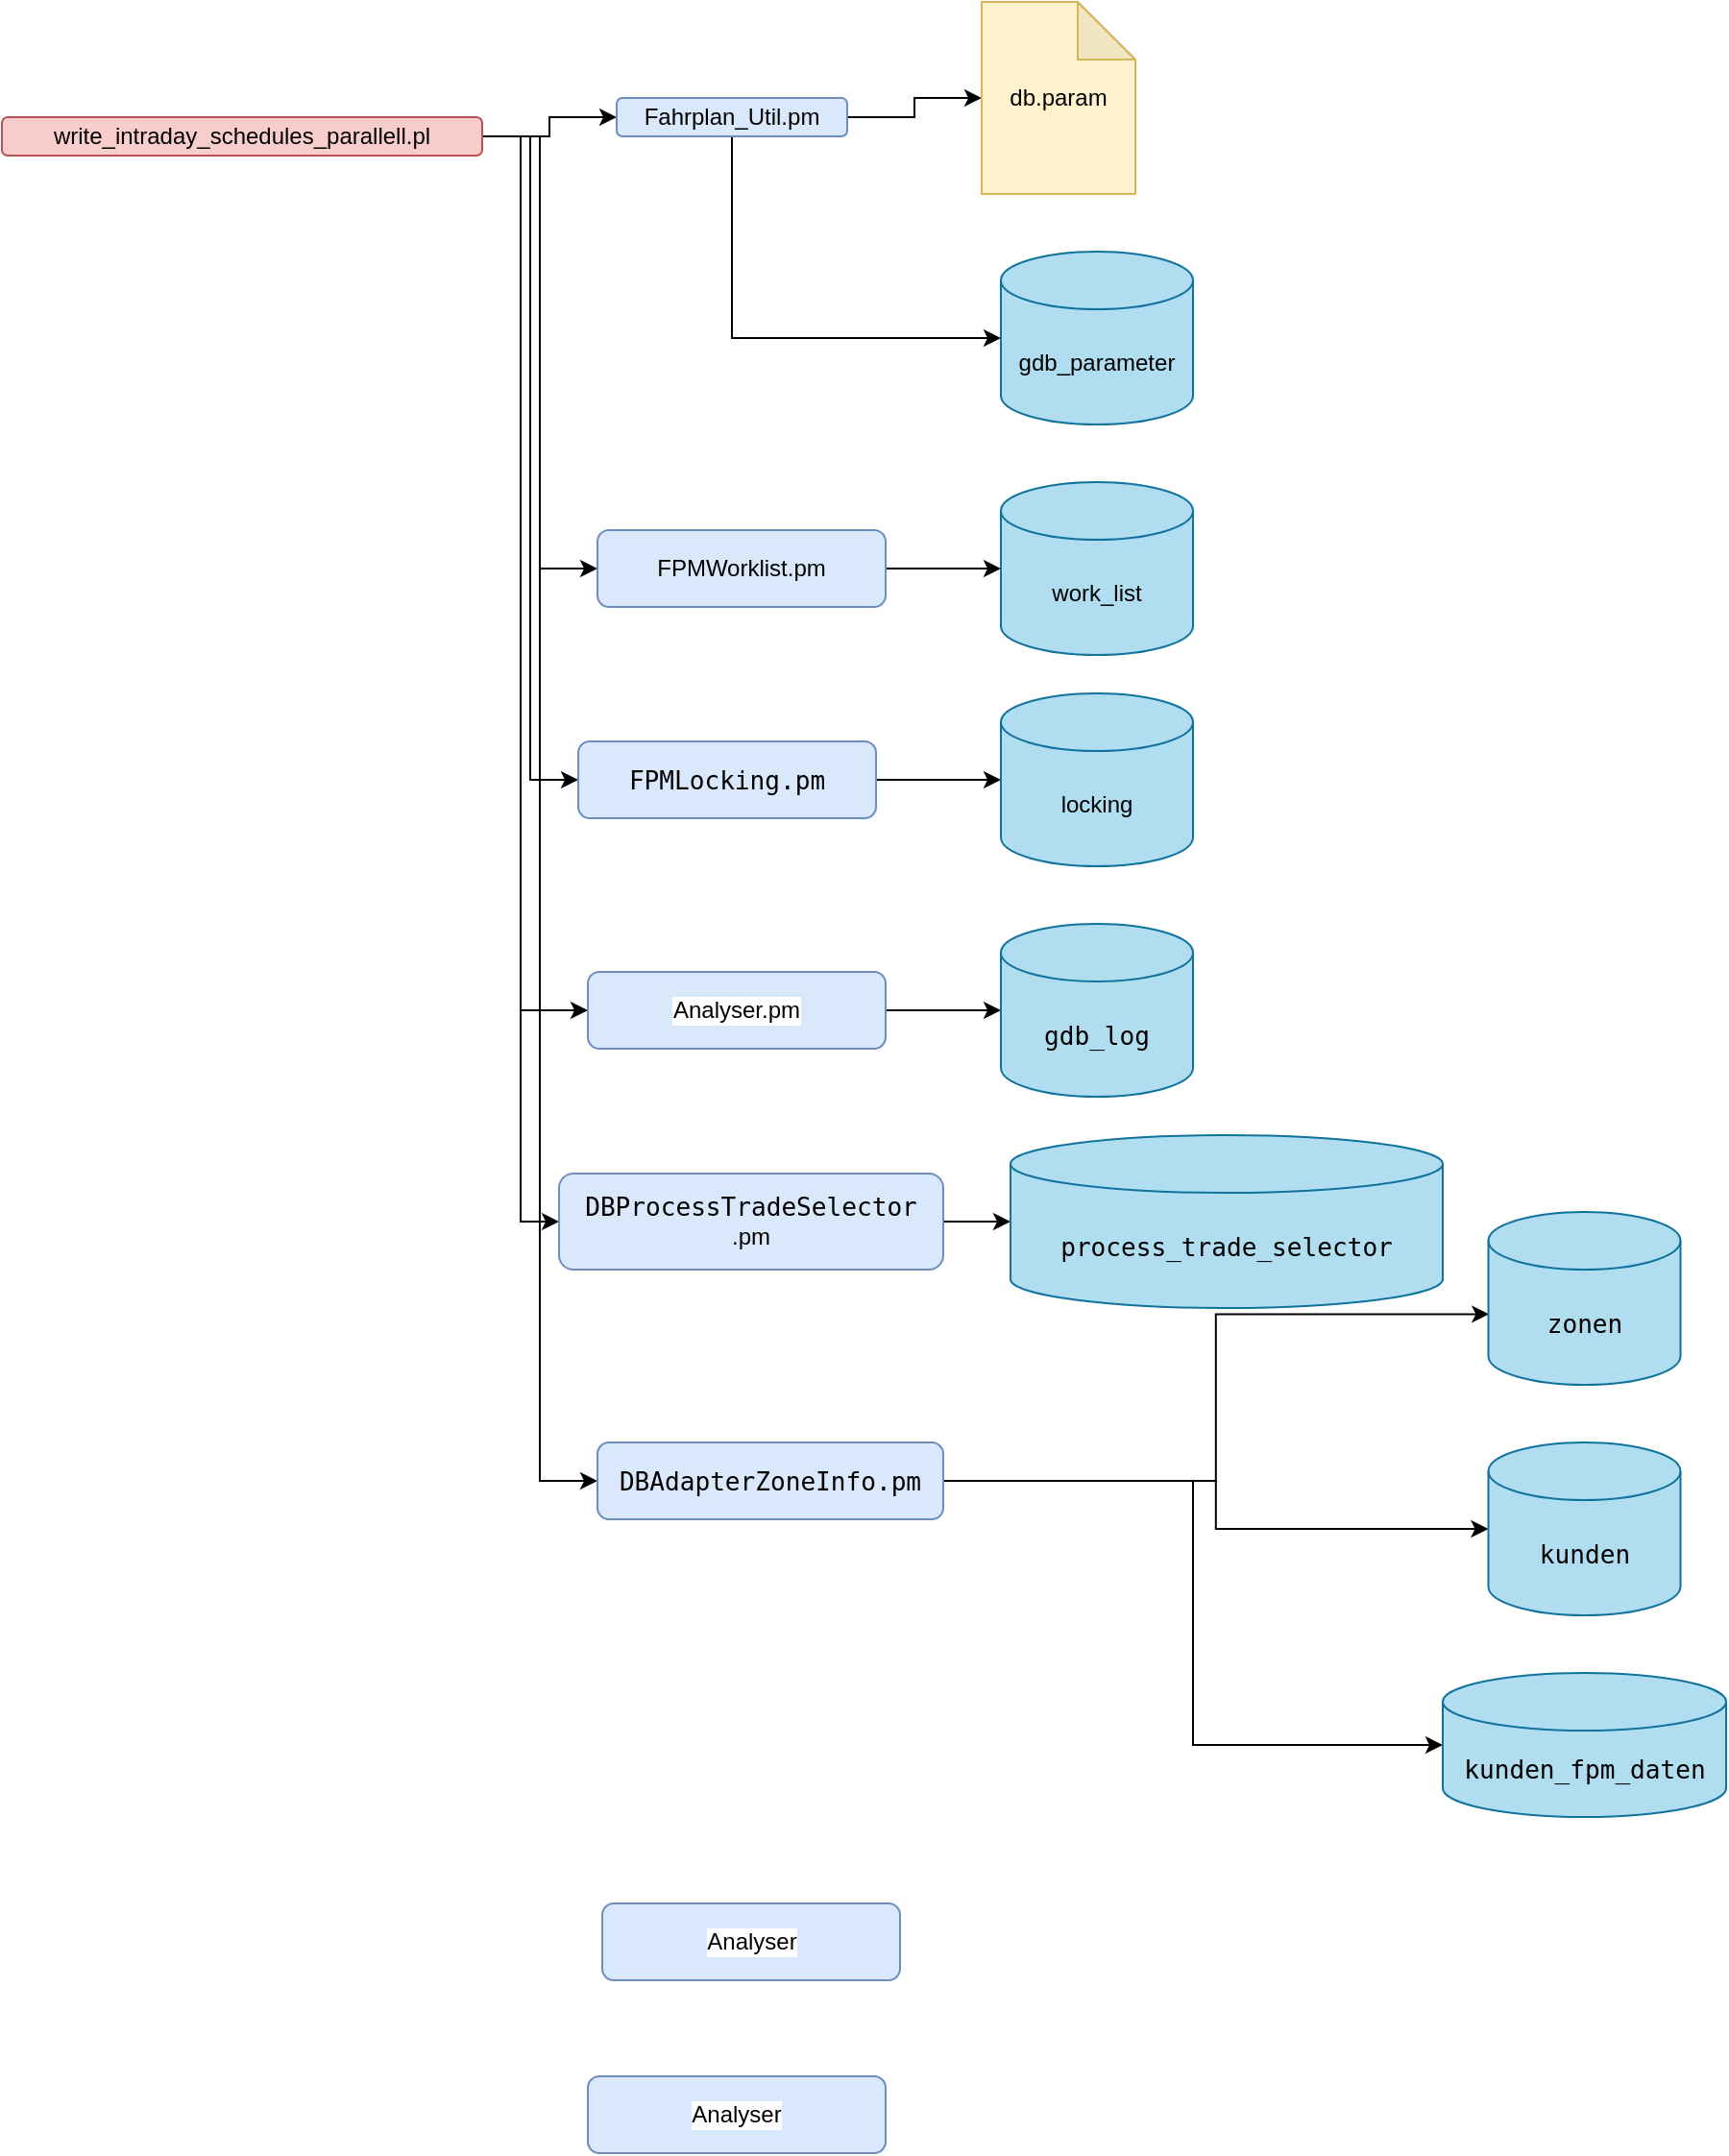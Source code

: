 <mxfile version="21.6.1" type="github">
  <diagram name="Page-1" id="zQvrsa_LNWWRSQABn7Fb">
    <mxGraphModel dx="1687" dy="878" grid="1" gridSize="10" guides="1" tooltips="1" connect="1" arrows="1" fold="1" page="1" pageScale="1" pageWidth="3300" pageHeight="4681" math="0" shadow="0">
      <root>
        <mxCell id="0" />
        <mxCell id="1" parent="0" />
        <mxCell id="_9pvVLFJd0tGa-DbQn_L-3" style="edgeStyle=orthogonalEdgeStyle;rounded=0;orthogonalLoop=1;jettySize=auto;html=1;exitX=1;exitY=0.5;exitDx=0;exitDy=0;entryX=0;entryY=0.5;entryDx=0;entryDy=0;" edge="1" parent="1" source="_9pvVLFJd0tGa-DbQn_L-1" target="_9pvVLFJd0tGa-DbQn_L-2">
          <mxGeometry relative="1" as="geometry" />
        </mxCell>
        <mxCell id="_9pvVLFJd0tGa-DbQn_L-11" style="edgeStyle=orthogonalEdgeStyle;rounded=0;orthogonalLoop=1;jettySize=auto;html=1;exitX=1;exitY=0.5;exitDx=0;exitDy=0;entryX=0;entryY=0.5;entryDx=0;entryDy=0;" edge="1" parent="1" source="_9pvVLFJd0tGa-DbQn_L-1" target="_9pvVLFJd0tGa-DbQn_L-9">
          <mxGeometry relative="1" as="geometry" />
        </mxCell>
        <mxCell id="_9pvVLFJd0tGa-DbQn_L-15" style="edgeStyle=orthogonalEdgeStyle;rounded=0;orthogonalLoop=1;jettySize=auto;html=1;exitX=1;exitY=0.5;exitDx=0;exitDy=0;entryX=0;entryY=0.5;entryDx=0;entryDy=0;" edge="1" parent="1" source="_9pvVLFJd0tGa-DbQn_L-1" target="_9pvVLFJd0tGa-DbQn_L-13">
          <mxGeometry relative="1" as="geometry" />
        </mxCell>
        <mxCell id="_9pvVLFJd0tGa-DbQn_L-19" style="edgeStyle=orthogonalEdgeStyle;rounded=0;orthogonalLoop=1;jettySize=auto;html=1;exitX=1;exitY=0.5;exitDx=0;exitDy=0;entryX=0;entryY=0.5;entryDx=0;entryDy=0;" edge="1" parent="1" source="_9pvVLFJd0tGa-DbQn_L-1" target="_9pvVLFJd0tGa-DbQn_L-17">
          <mxGeometry relative="1" as="geometry">
            <Array as="points">
              <mxPoint x="350" y="210" />
              <mxPoint x="350" y="665" />
            </Array>
          </mxGeometry>
        </mxCell>
        <mxCell id="_9pvVLFJd0tGa-DbQn_L-27" style="edgeStyle=orthogonalEdgeStyle;rounded=0;orthogonalLoop=1;jettySize=auto;html=1;exitX=1;exitY=0.5;exitDx=0;exitDy=0;entryX=0;entryY=0.5;entryDx=0;entryDy=0;" edge="1" parent="1" source="_9pvVLFJd0tGa-DbQn_L-1" target="_9pvVLFJd0tGa-DbQn_L-21">
          <mxGeometry relative="1" as="geometry" />
        </mxCell>
        <mxCell id="_9pvVLFJd0tGa-DbQn_L-35" style="edgeStyle=orthogonalEdgeStyle;rounded=0;orthogonalLoop=1;jettySize=auto;html=1;exitX=1;exitY=0.5;exitDx=0;exitDy=0;entryX=0;entryY=0.5;entryDx=0;entryDy=0;" edge="1" parent="1" source="_9pvVLFJd0tGa-DbQn_L-1" target="_9pvVLFJd0tGa-DbQn_L-22">
          <mxGeometry relative="1" as="geometry" />
        </mxCell>
        <mxCell id="_9pvVLFJd0tGa-DbQn_L-1" value="write_intraday_schedules_parallell.pl&lt;style type=&quot;text/css&quot;&gt;p, li { white-space: pre-wrap; }&lt;/style&gt;" style="rounded=1;whiteSpace=wrap;html=1;align=center;verticalAlign=middle;labelBackgroundColor=none;labelBorderColor=none;fillColor=#f8cecc;strokeColor=#b85450;" vertex="1" parent="1">
          <mxGeometry x="80" y="200" width="250" height="20" as="geometry" />
        </mxCell>
        <mxCell id="_9pvVLFJd0tGa-DbQn_L-6" style="edgeStyle=orthogonalEdgeStyle;rounded=0;orthogonalLoop=1;jettySize=auto;html=1;exitX=1;exitY=0.5;exitDx=0;exitDy=0;entryX=0;entryY=0.5;entryDx=0;entryDy=0;entryPerimeter=0;" edge="1" parent="1" source="_9pvVLFJd0tGa-DbQn_L-2" target="_9pvVLFJd0tGa-DbQn_L-5">
          <mxGeometry relative="1" as="geometry" />
        </mxCell>
        <mxCell id="_9pvVLFJd0tGa-DbQn_L-8" style="edgeStyle=orthogonalEdgeStyle;rounded=0;orthogonalLoop=1;jettySize=auto;html=1;exitX=0.5;exitY=1;exitDx=0;exitDy=0;entryX=0;entryY=0.5;entryDx=0;entryDy=0;entryPerimeter=0;" edge="1" parent="1" source="_9pvVLFJd0tGa-DbQn_L-2" target="_9pvVLFJd0tGa-DbQn_L-7">
          <mxGeometry relative="1" as="geometry" />
        </mxCell>
        <mxCell id="_9pvVLFJd0tGa-DbQn_L-2" value="Fahrplan_Util.pm&lt;style type=&quot;text/css&quot;&gt;p, li { white-space: pre-wrap; }&lt;/style&gt;" style="rounded=1;whiteSpace=wrap;html=1;fillColor=#dae8fc;strokeColor=#6c8ebf;" vertex="1" parent="1">
          <mxGeometry x="400" y="190" width="120" height="20" as="geometry" />
        </mxCell>
        <mxCell id="_9pvVLFJd0tGa-DbQn_L-5" value="db.param" style="shape=note;whiteSpace=wrap;html=1;backgroundOutline=1;darkOpacity=0.05;fillColor=#fff2cc;strokeColor=#d6b656;" vertex="1" parent="1">
          <mxGeometry x="590" y="140" width="80" height="100" as="geometry" />
        </mxCell>
        <mxCell id="_9pvVLFJd0tGa-DbQn_L-7" value="gdb_parameter" style="shape=cylinder3;whiteSpace=wrap;html=1;boundedLbl=1;backgroundOutline=1;size=15;fillColor=#b1ddf0;strokeColor=#10739e;" vertex="1" parent="1">
          <mxGeometry x="600" y="270" width="100" height="90" as="geometry" />
        </mxCell>
        <mxCell id="_9pvVLFJd0tGa-DbQn_L-12" style="edgeStyle=orthogonalEdgeStyle;rounded=0;orthogonalLoop=1;jettySize=auto;html=1;exitX=1;exitY=0.5;exitDx=0;exitDy=0;entryX=0;entryY=0.5;entryDx=0;entryDy=0;entryPerimeter=0;" edge="1" parent="1" source="_9pvVLFJd0tGa-DbQn_L-9" target="_9pvVLFJd0tGa-DbQn_L-10">
          <mxGeometry relative="1" as="geometry" />
        </mxCell>
        <mxCell id="_9pvVLFJd0tGa-DbQn_L-9" value="FPMWorklist.pm&lt;style type=&quot;text/css&quot;&gt;p, li { white-space: pre-wrap; }&lt;/style&gt;" style="rounded=1;whiteSpace=wrap;html=1;fillColor=#dae8fc;strokeColor=#6c8ebf;" vertex="1" parent="1">
          <mxGeometry x="390" y="415" width="150" height="40" as="geometry" />
        </mxCell>
        <mxCell id="_9pvVLFJd0tGa-DbQn_L-10" value="work_list" style="shape=cylinder3;whiteSpace=wrap;html=1;boundedLbl=1;backgroundOutline=1;size=15;fillColor=#b1ddf0;strokeColor=#10739e;" vertex="1" parent="1">
          <mxGeometry x="600" y="390" width="100" height="90" as="geometry" />
        </mxCell>
        <mxCell id="_9pvVLFJd0tGa-DbQn_L-16" style="edgeStyle=orthogonalEdgeStyle;rounded=0;orthogonalLoop=1;jettySize=auto;html=1;exitX=1;exitY=0.5;exitDx=0;exitDy=0;entryX=0;entryY=0.5;entryDx=0;entryDy=0;entryPerimeter=0;" edge="1" parent="1" source="_9pvVLFJd0tGa-DbQn_L-13" target="_9pvVLFJd0tGa-DbQn_L-14">
          <mxGeometry relative="1" as="geometry" />
        </mxCell>
        <mxCell id="_9pvVLFJd0tGa-DbQn_L-13" value="&lt;div style=&quot;font-family: &amp;quot;JetBrains Mono&amp;quot;, monospace; font-size: 9.8pt;&quot;&gt;FPMLocking.pm&lt;/div&gt;" style="rounded=1;whiteSpace=wrap;html=1;fillColor=#dae8fc;strokeColor=#6c8ebf;fontColor=default;labelBackgroundColor=none;" vertex="1" parent="1">
          <mxGeometry x="380" y="525" width="155" height="40" as="geometry" />
        </mxCell>
        <mxCell id="_9pvVLFJd0tGa-DbQn_L-14" value="locking" style="shape=cylinder3;whiteSpace=wrap;html=1;boundedLbl=1;backgroundOutline=1;size=15;fillColor=#b1ddf0;strokeColor=#10739e;" vertex="1" parent="1">
          <mxGeometry x="600" y="500" width="100" height="90" as="geometry" />
        </mxCell>
        <mxCell id="_9pvVLFJd0tGa-DbQn_L-20" style="edgeStyle=orthogonalEdgeStyle;rounded=0;orthogonalLoop=1;jettySize=auto;html=1;exitX=1;exitY=0.5;exitDx=0;exitDy=0;entryX=0;entryY=0.5;entryDx=0;entryDy=0;entryPerimeter=0;" edge="1" parent="1" source="_9pvVLFJd0tGa-DbQn_L-17" target="_9pvVLFJd0tGa-DbQn_L-18">
          <mxGeometry relative="1" as="geometry" />
        </mxCell>
        <mxCell id="_9pvVLFJd0tGa-DbQn_L-17" value="Analyser.pm" style="rounded=1;whiteSpace=wrap;html=1;fillColor=#dae8fc;strokeColor=#6c8ebf;fontColor=default;labelBackgroundColor=default;" vertex="1" parent="1">
          <mxGeometry x="385" y="645" width="155" height="40" as="geometry" />
        </mxCell>
        <mxCell id="_9pvVLFJd0tGa-DbQn_L-18" value="&lt;div style=&quot;font-family: &amp;quot;JetBrains Mono&amp;quot;, monospace; font-size: 9.8pt;&quot;&gt;gdb_log&lt;/div&gt;" style="shape=cylinder3;whiteSpace=wrap;html=1;boundedLbl=1;backgroundOutline=1;size=15;fillColor=#b1ddf0;strokeColor=#10739e;labelBackgroundColor=none;fontColor=default;" vertex="1" parent="1">
          <mxGeometry x="600" y="620" width="100" height="90" as="geometry" />
        </mxCell>
        <mxCell id="_9pvVLFJd0tGa-DbQn_L-28" style="edgeStyle=orthogonalEdgeStyle;rounded=0;orthogonalLoop=1;jettySize=auto;html=1;exitX=1;exitY=0.5;exitDx=0;exitDy=0;entryX=0;entryY=0.5;entryDx=0;entryDy=0;entryPerimeter=0;" edge="1" parent="1" source="_9pvVLFJd0tGa-DbQn_L-21" target="_9pvVLFJd0tGa-DbQn_L-25">
          <mxGeometry relative="1" as="geometry" />
        </mxCell>
        <mxCell id="_9pvVLFJd0tGa-DbQn_L-21" value="&lt;div style=&quot;font-family: &amp;quot;JetBrains Mono&amp;quot;, monospace; font-size: 9.8pt;&quot;&gt;DBProcessTradeSelector&lt;/div&gt;.pm" style="rounded=1;whiteSpace=wrap;html=1;fillColor=#dae8fc;strokeColor=#6c8ebf;fontColor=default;labelBackgroundColor=none;" vertex="1" parent="1">
          <mxGeometry x="370" y="750" width="200" height="50" as="geometry" />
        </mxCell>
        <mxCell id="_9pvVLFJd0tGa-DbQn_L-32" style="edgeStyle=orthogonalEdgeStyle;rounded=0;orthogonalLoop=1;jettySize=auto;html=1;exitX=1;exitY=0.5;exitDx=0;exitDy=0;entryX=0;entryY=0.5;entryDx=0;entryDy=0;entryPerimeter=0;" edge="1" parent="1" source="_9pvVLFJd0tGa-DbQn_L-22" target="_9pvVLFJd0tGa-DbQn_L-26">
          <mxGeometry relative="1" as="geometry" />
        </mxCell>
        <mxCell id="_9pvVLFJd0tGa-DbQn_L-33" style="edgeStyle=orthogonalEdgeStyle;rounded=0;orthogonalLoop=1;jettySize=auto;html=1;exitX=1;exitY=0.5;exitDx=0;exitDy=0;entryX=0;entryY=0.5;entryDx=0;entryDy=0;entryPerimeter=0;" edge="1" parent="1" source="_9pvVLFJd0tGa-DbQn_L-22" target="_9pvVLFJd0tGa-DbQn_L-29">
          <mxGeometry relative="1" as="geometry">
            <mxPoint x="570" y="910.235" as="targetPoint" />
          </mxGeometry>
        </mxCell>
        <mxCell id="_9pvVLFJd0tGa-DbQn_L-34" style="edgeStyle=orthogonalEdgeStyle;rounded=0;orthogonalLoop=1;jettySize=auto;html=1;exitX=1;exitY=0.5;exitDx=0;exitDy=0;entryX=0.004;entryY=0.591;entryDx=0;entryDy=0;entryPerimeter=0;" edge="1" parent="1" source="_9pvVLFJd0tGa-DbQn_L-22" target="_9pvVLFJd0tGa-DbQn_L-30">
          <mxGeometry relative="1" as="geometry" />
        </mxCell>
        <mxCell id="_9pvVLFJd0tGa-DbQn_L-22" value="&lt;div style=&quot;font-family: &amp;quot;JetBrains Mono&amp;quot;, monospace; font-size: 9.8pt;&quot;&gt;DBAdapterZoneInfo.pm&lt;/div&gt;" style="rounded=1;whiteSpace=wrap;html=1;fillColor=#dae8fc;strokeColor=#6c8ebf;fontColor=default;labelBackgroundColor=none;" vertex="1" parent="1">
          <mxGeometry x="390" y="890" width="180" height="40" as="geometry" />
        </mxCell>
        <mxCell id="_9pvVLFJd0tGa-DbQn_L-23" value="Analyser" style="rounded=1;whiteSpace=wrap;html=1;fillColor=#dae8fc;strokeColor=#6c8ebf;fontColor=default;labelBackgroundColor=default;" vertex="1" parent="1">
          <mxGeometry x="392.5" y="1130" width="155" height="40" as="geometry" />
        </mxCell>
        <mxCell id="_9pvVLFJd0tGa-DbQn_L-24" value="Analyser" style="rounded=1;whiteSpace=wrap;html=1;fillColor=#dae8fc;strokeColor=#6c8ebf;fontColor=default;labelBackgroundColor=default;" vertex="1" parent="1">
          <mxGeometry x="385" y="1220" width="155" height="40" as="geometry" />
        </mxCell>
        <mxCell id="_9pvVLFJd0tGa-DbQn_L-25" value="&lt;div style=&quot;font-family: &amp;quot;JetBrains Mono&amp;quot;, monospace; font-size: 9.8pt;&quot;&gt;process_trade_selector&lt;/div&gt;" style="shape=cylinder3;whiteSpace=wrap;html=1;boundedLbl=1;backgroundOutline=1;size=15;fillColor=#b1ddf0;strokeColor=#10739e;labelBackgroundColor=none;fontColor=default;" vertex="1" parent="1">
          <mxGeometry x="605" y="730" width="225" height="90" as="geometry" />
        </mxCell>
        <mxCell id="_9pvVLFJd0tGa-DbQn_L-26" value="&lt;div style=&quot;font-family: &amp;quot;JetBrains Mono&amp;quot;, monospace; font-size: 9.8pt;&quot;&gt;kunden_fpm_daten&lt;/div&gt;" style="shape=cylinder3;whiteSpace=wrap;html=1;boundedLbl=1;backgroundOutline=1;size=15;fillColor=#b1ddf0;strokeColor=#10739e;labelBackgroundColor=none;fontColor=default;" vertex="1" parent="1">
          <mxGeometry x="830" y="1010" width="147.5" height="75" as="geometry" />
        </mxCell>
        <mxCell id="_9pvVLFJd0tGa-DbQn_L-29" value="&lt;div style=&quot;font-family: &amp;quot;JetBrains Mono&amp;quot;, monospace; font-size: 9.8pt;&quot;&gt;kunden&lt;/div&gt;" style="shape=cylinder3;whiteSpace=wrap;html=1;boundedLbl=1;backgroundOutline=1;size=15;fillColor=#b1ddf0;strokeColor=#10739e;labelBackgroundColor=none;fontColor=default;" vertex="1" parent="1">
          <mxGeometry x="853.75" y="890" width="100" height="90" as="geometry" />
        </mxCell>
        <mxCell id="_9pvVLFJd0tGa-DbQn_L-30" value="&lt;div style=&quot;font-family: &amp;quot;JetBrains Mono&amp;quot;, monospace; font-size: 9.8pt;&quot;&gt;zonen&lt;/div&gt;" style="shape=cylinder3;whiteSpace=wrap;html=1;boundedLbl=1;backgroundOutline=1;size=15;fillColor=#b1ddf0;strokeColor=#10739e;labelBackgroundColor=none;fontColor=default;" vertex="1" parent="1">
          <mxGeometry x="853.75" y="770" width="100" height="90" as="geometry" />
        </mxCell>
      </root>
    </mxGraphModel>
  </diagram>
</mxfile>
